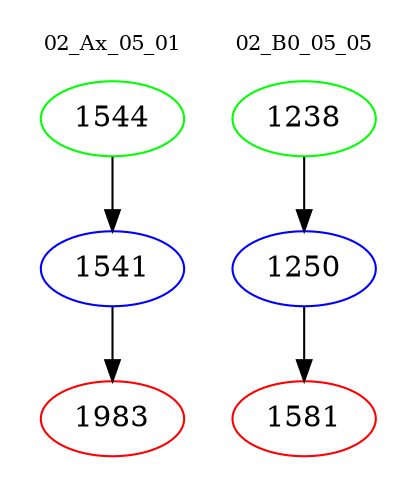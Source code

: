 digraph{
subgraph cluster_0 {
color = white
label = "02_Ax_05_01";
fontsize=10;
T0_1544 [label="1544", color="green"]
T0_1544 -> T0_1541 [color="black"]
T0_1541 [label="1541", color="blue"]
T0_1541 -> T0_1983 [color="black"]
T0_1983 [label="1983", color="red"]
}
subgraph cluster_1 {
color = white
label = "02_B0_05_05";
fontsize=10;
T1_1238 [label="1238", color="green"]
T1_1238 -> T1_1250 [color="black"]
T1_1250 [label="1250", color="blue"]
T1_1250 -> T1_1581 [color="black"]
T1_1581 [label="1581", color="red"]
}
}

